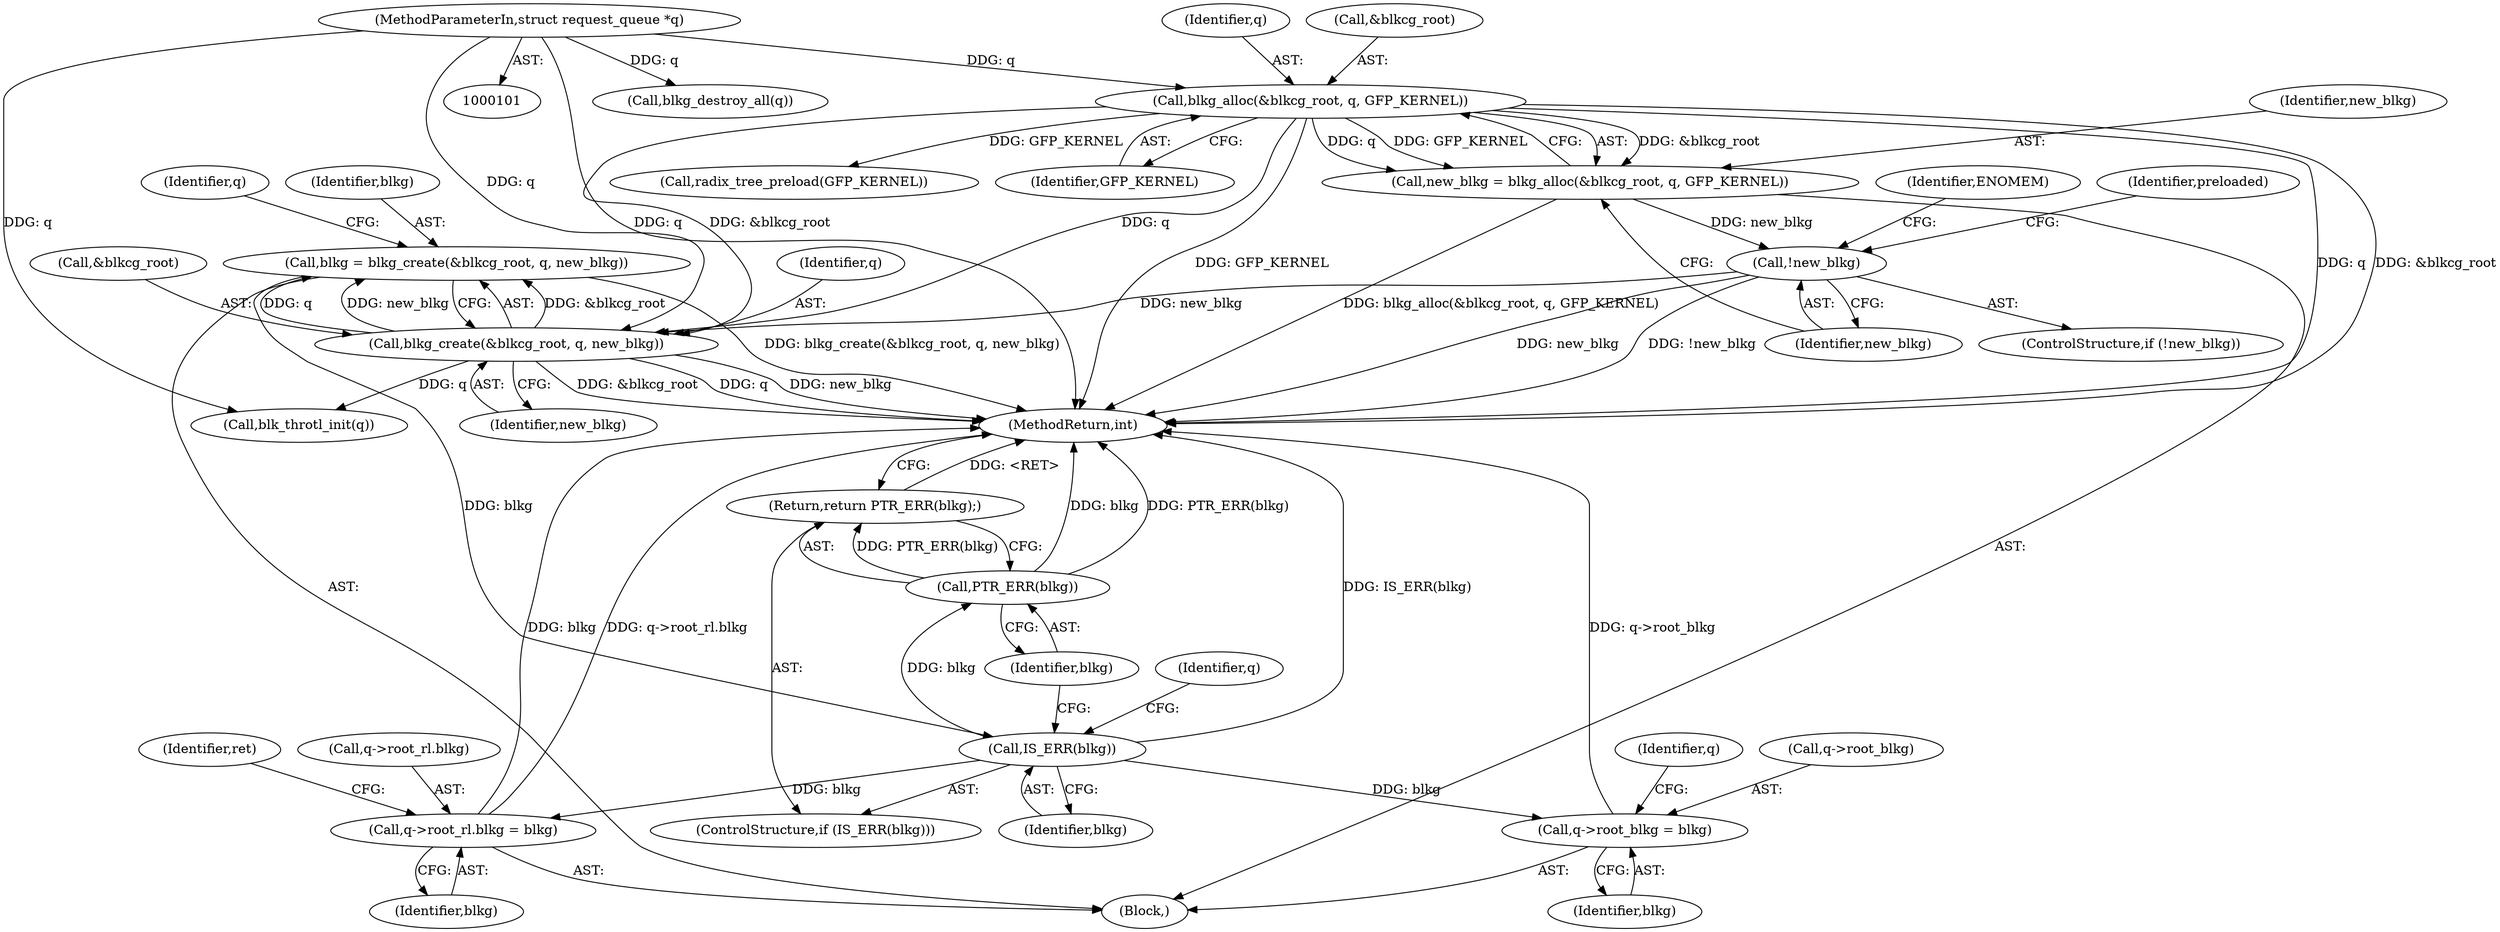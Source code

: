 digraph "0_linux_9b54d816e00425c3a517514e0d677bb3cec49258@API" {
"1000131" [label="(Call,blkg = blkg_create(&blkcg_root, q, new_blkg))"];
"1000133" [label="(Call,blkg_create(&blkcg_root, q, new_blkg))"];
"1000110" [label="(Call,blkg_alloc(&blkcg_root, q, GFP_KERNEL))"];
"1000102" [label="(MethodParameterIn,struct request_queue *q)"];
"1000116" [label="(Call,!new_blkg)"];
"1000108" [label="(Call,new_blkg = blkg_alloc(&blkcg_root, q, GFP_KERNEL))"];
"1000147" [label="(Call,IS_ERR(blkg))"];
"1000150" [label="(Call,PTR_ERR(blkg))"];
"1000149" [label="(Return,return PTR_ERR(blkg);)"];
"1000152" [label="(Call,q->root_blkg = blkg)"];
"1000157" [label="(Call,q->root_rl.blkg = blkg)"];
"1000150" [label="(Call,PTR_ERR(blkg))"];
"1000120" [label="(Identifier,ENOMEM)"];
"1000137" [label="(Identifier,new_blkg)"];
"1000109" [label="(Identifier,new_blkg)"];
"1000124" [label="(Call,radix_tree_preload(GFP_KERNEL))"];
"1000149" [label="(Return,return PTR_ERR(blkg);)"];
"1000102" [label="(MethodParameterIn,struct request_queue *q)"];
"1000151" [label="(Identifier,blkg)"];
"1000147" [label="(Call,IS_ERR(blkg))"];
"1000146" [label="(ControlStructure,if (IS_ERR(blkg)))"];
"1000153" [label="(Call,q->root_blkg)"];
"1000160" [label="(Identifier,q)"];
"1000156" [label="(Identifier,blkg)"];
"1000165" [label="(Identifier,ret)"];
"1000122" [label="(Identifier,preloaded)"];
"1000152" [label="(Call,q->root_blkg = blkg)"];
"1000175" [label="(Call,blkg_destroy_all(q))"];
"1000157" [label="(Call,q->root_rl.blkg = blkg)"];
"1000114" [label="(Identifier,GFP_KERNEL)"];
"1000163" [label="(Identifier,blkg)"];
"1000115" [label="(ControlStructure,if (!new_blkg))"];
"1000136" [label="(Identifier,q)"];
"1000131" [label="(Call,blkg = blkg_create(&blkcg_root, q, new_blkg))"];
"1000132" [label="(Identifier,blkg)"];
"1000166" [label="(Call,blk_throtl_init(q))"];
"1000148" [label="(Identifier,blkg)"];
"1000116" [label="(Call,!new_blkg)"];
"1000183" [label="(MethodReturn,int)"];
"1000133" [label="(Call,blkg_create(&blkcg_root, q, new_blkg))"];
"1000158" [label="(Call,q->root_rl.blkg)"];
"1000111" [label="(Call,&blkcg_root)"];
"1000134" [label="(Call,&blkcg_root)"];
"1000113" [label="(Identifier,q)"];
"1000140" [label="(Identifier,q)"];
"1000108" [label="(Call,new_blkg = blkg_alloc(&blkcg_root, q, GFP_KERNEL))"];
"1000154" [label="(Identifier,q)"];
"1000103" [label="(Block,)"];
"1000117" [label="(Identifier,new_blkg)"];
"1000110" [label="(Call,blkg_alloc(&blkcg_root, q, GFP_KERNEL))"];
"1000131" -> "1000103"  [label="AST: "];
"1000131" -> "1000133"  [label="CFG: "];
"1000132" -> "1000131"  [label="AST: "];
"1000133" -> "1000131"  [label="AST: "];
"1000140" -> "1000131"  [label="CFG: "];
"1000131" -> "1000183"  [label="DDG: blkg_create(&blkcg_root, q, new_blkg)"];
"1000133" -> "1000131"  [label="DDG: &blkcg_root"];
"1000133" -> "1000131"  [label="DDG: q"];
"1000133" -> "1000131"  [label="DDG: new_blkg"];
"1000131" -> "1000147"  [label="DDG: blkg"];
"1000133" -> "1000137"  [label="CFG: "];
"1000134" -> "1000133"  [label="AST: "];
"1000136" -> "1000133"  [label="AST: "];
"1000137" -> "1000133"  [label="AST: "];
"1000133" -> "1000183"  [label="DDG: &blkcg_root"];
"1000133" -> "1000183"  [label="DDG: q"];
"1000133" -> "1000183"  [label="DDG: new_blkg"];
"1000110" -> "1000133"  [label="DDG: &blkcg_root"];
"1000110" -> "1000133"  [label="DDG: q"];
"1000102" -> "1000133"  [label="DDG: q"];
"1000116" -> "1000133"  [label="DDG: new_blkg"];
"1000133" -> "1000166"  [label="DDG: q"];
"1000110" -> "1000108"  [label="AST: "];
"1000110" -> "1000114"  [label="CFG: "];
"1000111" -> "1000110"  [label="AST: "];
"1000113" -> "1000110"  [label="AST: "];
"1000114" -> "1000110"  [label="AST: "];
"1000108" -> "1000110"  [label="CFG: "];
"1000110" -> "1000183"  [label="DDG: GFP_KERNEL"];
"1000110" -> "1000183"  [label="DDG: q"];
"1000110" -> "1000183"  [label="DDG: &blkcg_root"];
"1000110" -> "1000108"  [label="DDG: &blkcg_root"];
"1000110" -> "1000108"  [label="DDG: q"];
"1000110" -> "1000108"  [label="DDG: GFP_KERNEL"];
"1000102" -> "1000110"  [label="DDG: q"];
"1000110" -> "1000124"  [label="DDG: GFP_KERNEL"];
"1000102" -> "1000101"  [label="AST: "];
"1000102" -> "1000183"  [label="DDG: q"];
"1000102" -> "1000166"  [label="DDG: q"];
"1000102" -> "1000175"  [label="DDG: q"];
"1000116" -> "1000115"  [label="AST: "];
"1000116" -> "1000117"  [label="CFG: "];
"1000117" -> "1000116"  [label="AST: "];
"1000120" -> "1000116"  [label="CFG: "];
"1000122" -> "1000116"  [label="CFG: "];
"1000116" -> "1000183"  [label="DDG: new_blkg"];
"1000116" -> "1000183"  [label="DDG: !new_blkg"];
"1000108" -> "1000116"  [label="DDG: new_blkg"];
"1000108" -> "1000103"  [label="AST: "];
"1000109" -> "1000108"  [label="AST: "];
"1000117" -> "1000108"  [label="CFG: "];
"1000108" -> "1000183"  [label="DDG: blkg_alloc(&blkcg_root, q, GFP_KERNEL)"];
"1000147" -> "1000146"  [label="AST: "];
"1000147" -> "1000148"  [label="CFG: "];
"1000148" -> "1000147"  [label="AST: "];
"1000151" -> "1000147"  [label="CFG: "];
"1000154" -> "1000147"  [label="CFG: "];
"1000147" -> "1000183"  [label="DDG: IS_ERR(blkg)"];
"1000147" -> "1000150"  [label="DDG: blkg"];
"1000147" -> "1000152"  [label="DDG: blkg"];
"1000147" -> "1000157"  [label="DDG: blkg"];
"1000150" -> "1000149"  [label="AST: "];
"1000150" -> "1000151"  [label="CFG: "];
"1000151" -> "1000150"  [label="AST: "];
"1000149" -> "1000150"  [label="CFG: "];
"1000150" -> "1000183"  [label="DDG: blkg"];
"1000150" -> "1000183"  [label="DDG: PTR_ERR(blkg)"];
"1000150" -> "1000149"  [label="DDG: PTR_ERR(blkg)"];
"1000149" -> "1000146"  [label="AST: "];
"1000183" -> "1000149"  [label="CFG: "];
"1000149" -> "1000183"  [label="DDG: <RET>"];
"1000152" -> "1000103"  [label="AST: "];
"1000152" -> "1000156"  [label="CFG: "];
"1000153" -> "1000152"  [label="AST: "];
"1000156" -> "1000152"  [label="AST: "];
"1000160" -> "1000152"  [label="CFG: "];
"1000152" -> "1000183"  [label="DDG: q->root_blkg"];
"1000157" -> "1000103"  [label="AST: "];
"1000157" -> "1000163"  [label="CFG: "];
"1000158" -> "1000157"  [label="AST: "];
"1000163" -> "1000157"  [label="AST: "];
"1000165" -> "1000157"  [label="CFG: "];
"1000157" -> "1000183"  [label="DDG: blkg"];
"1000157" -> "1000183"  [label="DDG: q->root_rl.blkg"];
}
